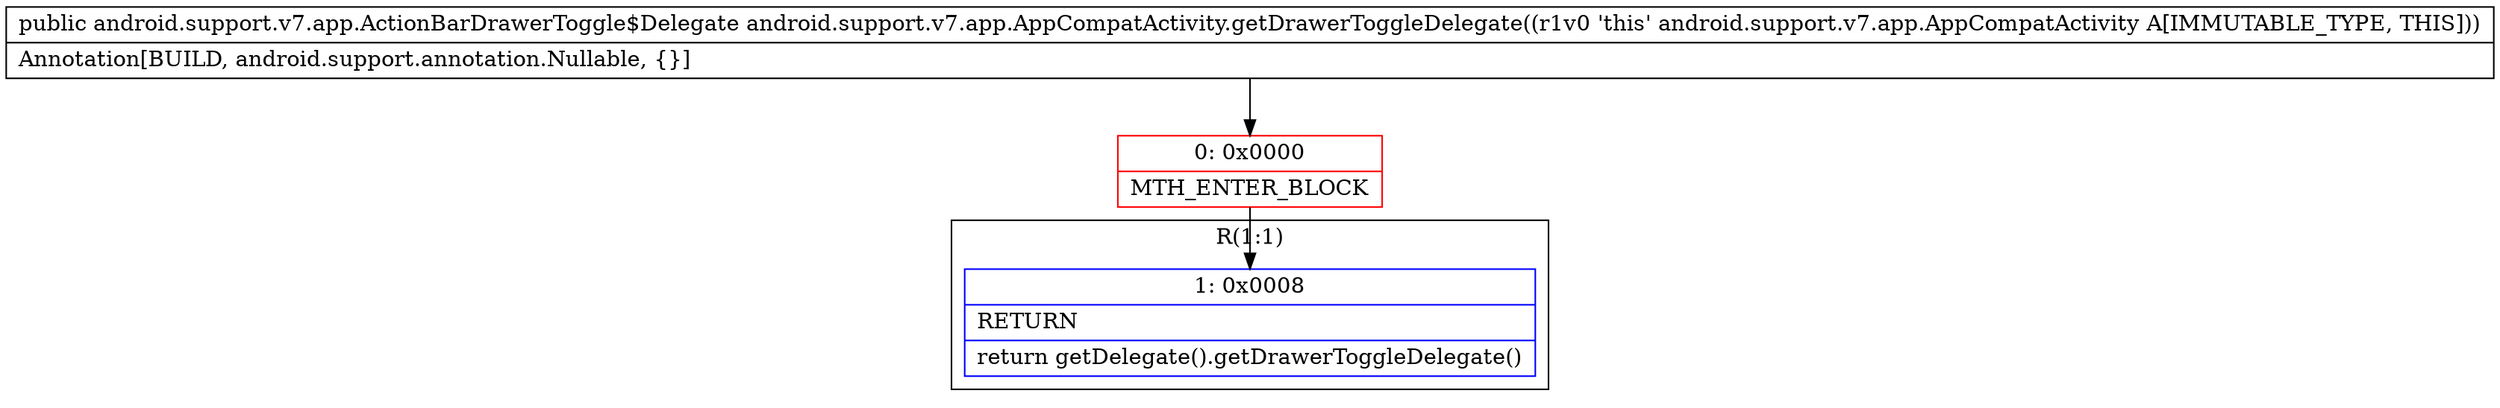 digraph "CFG forandroid.support.v7.app.AppCompatActivity.getDrawerToggleDelegate()Landroid\/support\/v7\/app\/ActionBarDrawerToggle$Delegate;" {
subgraph cluster_Region_460783888 {
label = "R(1:1)";
node [shape=record,color=blue];
Node_1 [shape=record,label="{1\:\ 0x0008|RETURN\l|return getDelegate().getDrawerToggleDelegate()\l}"];
}
Node_0 [shape=record,color=red,label="{0\:\ 0x0000|MTH_ENTER_BLOCK\l}"];
MethodNode[shape=record,label="{public android.support.v7.app.ActionBarDrawerToggle$Delegate android.support.v7.app.AppCompatActivity.getDrawerToggleDelegate((r1v0 'this' android.support.v7.app.AppCompatActivity A[IMMUTABLE_TYPE, THIS]))  | Annotation[BUILD, android.support.annotation.Nullable, \{\}]\l}"];
MethodNode -> Node_0;
Node_0 -> Node_1;
}

